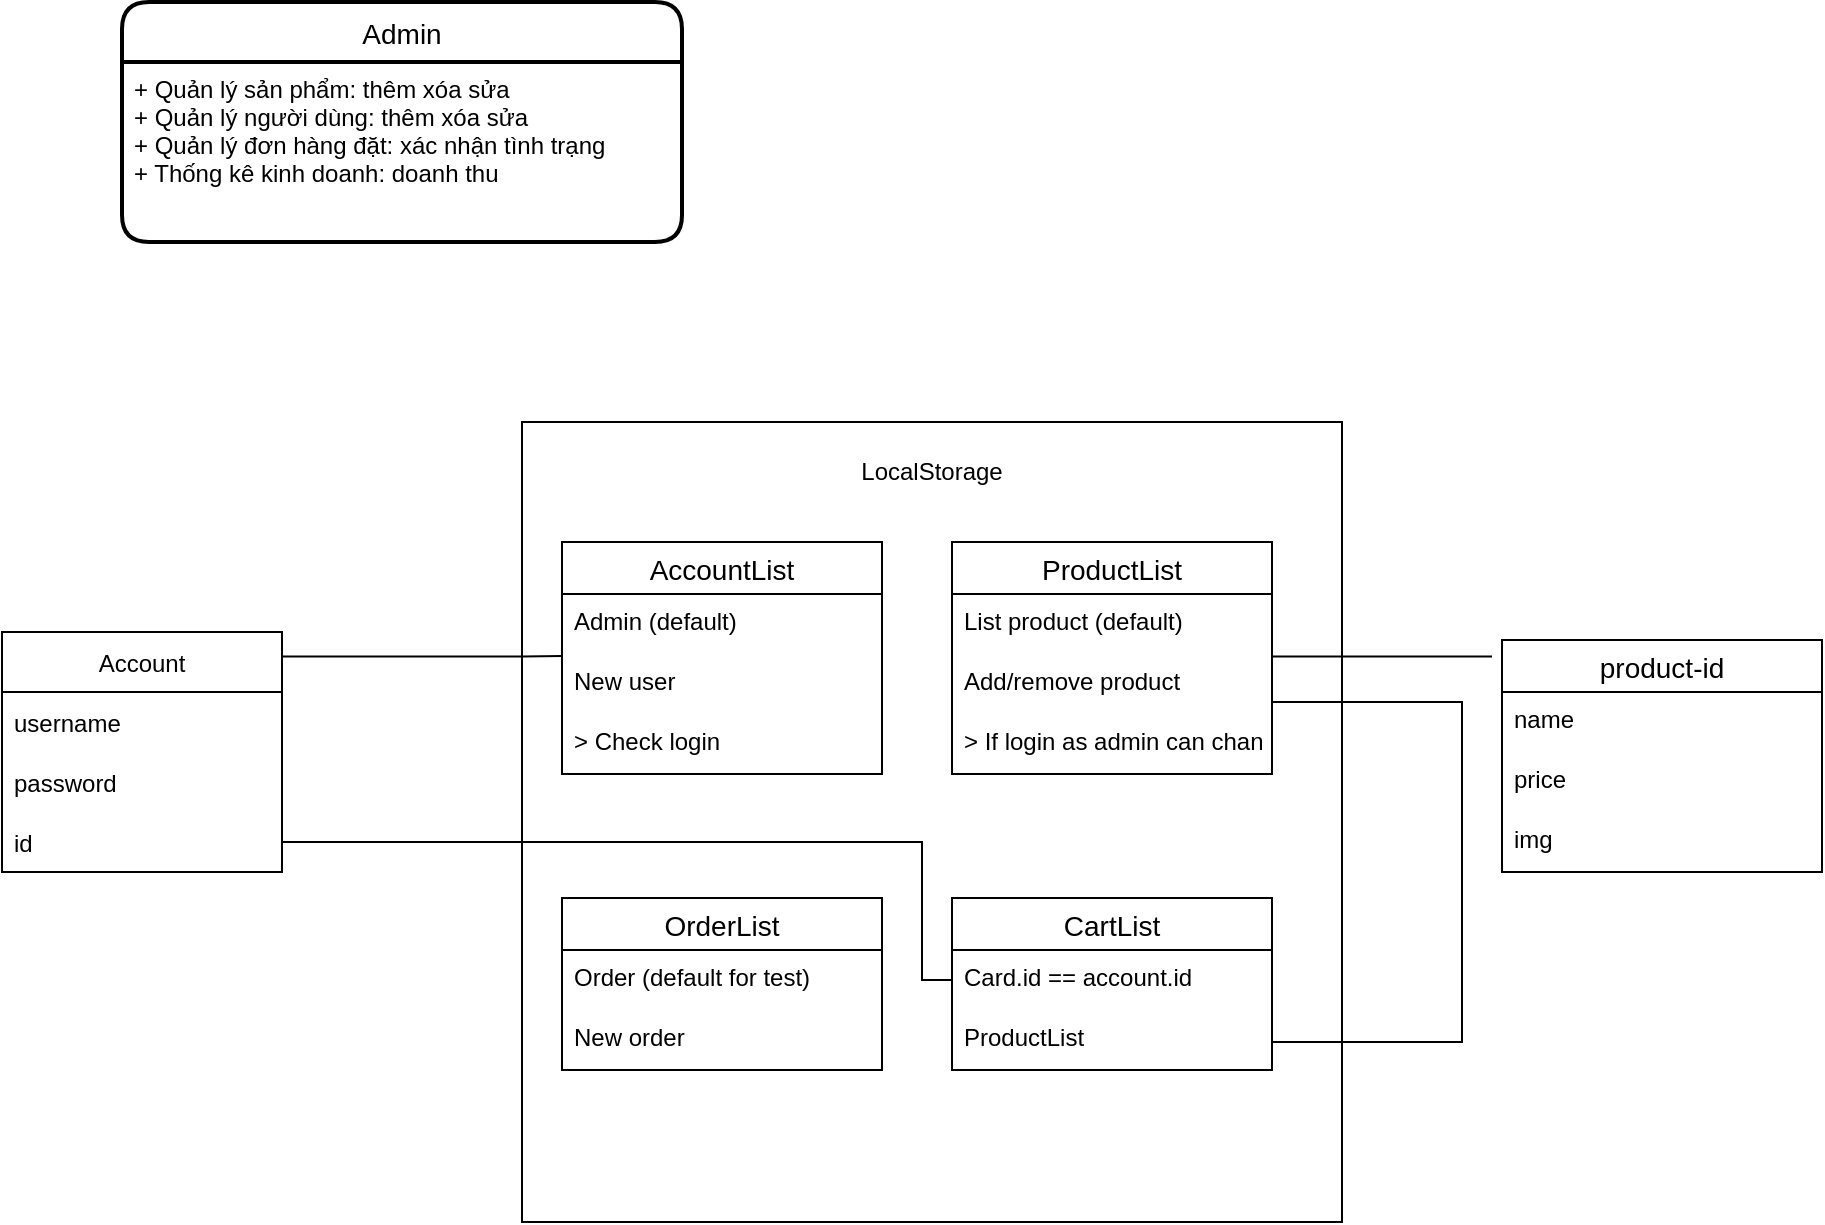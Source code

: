 <mxfile version="15.5.0" type="github">
  <diagram id="A2gb6ovF-wNH_0Qie81E" name="Page-1">
    <mxGraphModel dx="2310" dy="781" grid="1" gridSize="10" guides="1" tooltips="1" connect="1" arrows="1" fold="1" page="1" pageScale="1" pageWidth="827" pageHeight="1169" math="0" shadow="0">
      <root>
        <mxCell id="0" />
        <mxCell id="1" parent="0" />
        <mxCell id="3Y7rejbO8p2I4icDClnW-1" value="" style="rounded=0;whiteSpace=wrap;html=1;" parent="1" vertex="1">
          <mxGeometry x="90" y="230" width="410" height="400" as="geometry" />
        </mxCell>
        <mxCell id="3Y7rejbO8p2I4icDClnW-2" value="LocalStorage" style="text;html=1;strokeColor=none;fillColor=none;align=center;verticalAlign=middle;whiteSpace=wrap;rounded=0;" parent="1" vertex="1">
          <mxGeometry x="265" y="240" width="60" height="30" as="geometry" />
        </mxCell>
        <mxCell id="4B0oqPqM5RAnGnxoc8f9-5" value="AccountList" style="swimlane;fontStyle=0;childLayout=stackLayout;horizontal=1;startSize=26;horizontalStack=0;resizeParent=1;resizeParentMax=0;resizeLast=0;collapsible=1;marginBottom=0;align=center;fontSize=14;" vertex="1" parent="1">
          <mxGeometry x="110" y="290" width="160" height="116" as="geometry" />
        </mxCell>
        <mxCell id="4B0oqPqM5RAnGnxoc8f9-6" value="Admin (default)" style="text;strokeColor=none;fillColor=none;spacingLeft=4;spacingRight=4;overflow=hidden;rotatable=0;points=[[0,0.5],[1,0.5]];portConstraint=eastwest;fontSize=12;" vertex="1" parent="4B0oqPqM5RAnGnxoc8f9-5">
          <mxGeometry y="26" width="160" height="30" as="geometry" />
        </mxCell>
        <mxCell id="4B0oqPqM5RAnGnxoc8f9-7" value="New user" style="text;strokeColor=none;fillColor=none;spacingLeft=4;spacingRight=4;overflow=hidden;rotatable=0;points=[[0,0.5],[1,0.5]];portConstraint=eastwest;fontSize=12;" vertex="1" parent="4B0oqPqM5RAnGnxoc8f9-5">
          <mxGeometry y="56" width="160" height="30" as="geometry" />
        </mxCell>
        <mxCell id="4B0oqPqM5RAnGnxoc8f9-8" value="&gt; Check login" style="text;strokeColor=none;fillColor=none;spacingLeft=4;spacingRight=4;overflow=hidden;rotatable=0;points=[[0,0.5],[1,0.5]];portConstraint=eastwest;fontSize=12;" vertex="1" parent="4B0oqPqM5RAnGnxoc8f9-5">
          <mxGeometry y="86" width="160" height="30" as="geometry" />
        </mxCell>
        <mxCell id="4B0oqPqM5RAnGnxoc8f9-13" value="Account" style="swimlane;fontStyle=0;childLayout=stackLayout;horizontal=1;startSize=30;horizontalStack=0;resizeParent=1;resizeParentMax=0;resizeLast=0;collapsible=1;marginBottom=0;" vertex="1" parent="1">
          <mxGeometry x="-170" y="335" width="140" height="120" as="geometry" />
        </mxCell>
        <mxCell id="4B0oqPqM5RAnGnxoc8f9-14" value="username" style="text;strokeColor=none;fillColor=none;align=left;verticalAlign=middle;spacingLeft=4;spacingRight=4;overflow=hidden;points=[[0,0.5],[1,0.5]];portConstraint=eastwest;rotatable=0;" vertex="1" parent="4B0oqPqM5RAnGnxoc8f9-13">
          <mxGeometry y="30" width="140" height="30" as="geometry" />
        </mxCell>
        <mxCell id="4B0oqPqM5RAnGnxoc8f9-15" value="password" style="text;strokeColor=none;fillColor=none;align=left;verticalAlign=middle;spacingLeft=4;spacingRight=4;overflow=hidden;points=[[0,0.5],[1,0.5]];portConstraint=eastwest;rotatable=0;" vertex="1" parent="4B0oqPqM5RAnGnxoc8f9-13">
          <mxGeometry y="60" width="140" height="30" as="geometry" />
        </mxCell>
        <mxCell id="4B0oqPqM5RAnGnxoc8f9-16" value="id" style="text;strokeColor=none;fillColor=none;align=left;verticalAlign=middle;spacingLeft=4;spacingRight=4;overflow=hidden;points=[[0,0.5],[1,0.5]];portConstraint=eastwest;rotatable=0;" vertex="1" parent="4B0oqPqM5RAnGnxoc8f9-13">
          <mxGeometry y="90" width="140" height="30" as="geometry" />
        </mxCell>
        <mxCell id="4B0oqPqM5RAnGnxoc8f9-17" value="" style="endArrow=none;html=1;rounded=0;edgeStyle=orthogonalEdgeStyle;" edge="1" parent="1">
          <mxGeometry relative="1" as="geometry">
            <mxPoint x="-30" y="347.29" as="sourcePoint" />
            <mxPoint x="110" y="347" as="targetPoint" />
            <Array as="points">
              <mxPoint x="90" y="347.29" />
              <mxPoint x="90" y="347.29" />
            </Array>
          </mxGeometry>
        </mxCell>
        <mxCell id="4B0oqPqM5RAnGnxoc8f9-23" value="ProductList" style="swimlane;fontStyle=0;childLayout=stackLayout;horizontal=1;startSize=26;horizontalStack=0;resizeParent=1;resizeParentMax=0;resizeLast=0;collapsible=1;marginBottom=0;align=center;fontSize=14;" vertex="1" parent="1">
          <mxGeometry x="305" y="290" width="160" height="116" as="geometry" />
        </mxCell>
        <mxCell id="4B0oqPqM5RAnGnxoc8f9-24" value="List product (default)" style="text;strokeColor=none;fillColor=none;spacingLeft=4;spacingRight=4;overflow=hidden;rotatable=0;points=[[0,0.5],[1,0.5]];portConstraint=eastwest;fontSize=12;" vertex="1" parent="4B0oqPqM5RAnGnxoc8f9-23">
          <mxGeometry y="26" width="160" height="30" as="geometry" />
        </mxCell>
        <mxCell id="4B0oqPqM5RAnGnxoc8f9-25" value="Add/remove product" style="text;strokeColor=none;fillColor=none;spacingLeft=4;spacingRight=4;overflow=hidden;rotatable=0;points=[[0,0.5],[1,0.5]];portConstraint=eastwest;fontSize=12;" vertex="1" parent="4B0oqPqM5RAnGnxoc8f9-23">
          <mxGeometry y="56" width="160" height="30" as="geometry" />
        </mxCell>
        <mxCell id="4B0oqPqM5RAnGnxoc8f9-26" value="&gt; If login as admin can change" style="text;strokeColor=none;fillColor=none;spacingLeft=4;spacingRight=4;overflow=hidden;rotatable=0;points=[[0,0.5],[1,0.5]];portConstraint=eastwest;fontSize=12;" vertex="1" parent="4B0oqPqM5RAnGnxoc8f9-23">
          <mxGeometry y="86" width="160" height="30" as="geometry" />
        </mxCell>
        <mxCell id="4B0oqPqM5RAnGnxoc8f9-29" value="product-id" style="swimlane;fontStyle=0;childLayout=stackLayout;horizontal=1;startSize=26;horizontalStack=0;resizeParent=1;resizeParentMax=0;resizeLast=0;collapsible=1;marginBottom=0;align=center;fontSize=14;" vertex="1" parent="1">
          <mxGeometry x="580" y="339" width="160" height="116" as="geometry" />
        </mxCell>
        <mxCell id="4B0oqPqM5RAnGnxoc8f9-30" value="name" style="text;strokeColor=none;fillColor=none;spacingLeft=4;spacingRight=4;overflow=hidden;rotatable=0;points=[[0,0.5],[1,0.5]];portConstraint=eastwest;fontSize=12;" vertex="1" parent="4B0oqPqM5RAnGnxoc8f9-29">
          <mxGeometry y="26" width="160" height="30" as="geometry" />
        </mxCell>
        <mxCell id="4B0oqPqM5RAnGnxoc8f9-31" value="price" style="text;strokeColor=none;fillColor=none;spacingLeft=4;spacingRight=4;overflow=hidden;rotatable=0;points=[[0,0.5],[1,0.5]];portConstraint=eastwest;fontSize=12;" vertex="1" parent="4B0oqPqM5RAnGnxoc8f9-29">
          <mxGeometry y="56" width="160" height="30" as="geometry" />
        </mxCell>
        <mxCell id="4B0oqPqM5RAnGnxoc8f9-32" value="img" style="text;strokeColor=none;fillColor=none;spacingLeft=4;spacingRight=4;overflow=hidden;rotatable=0;points=[[0,0.5],[1,0.5]];portConstraint=eastwest;fontSize=12;" vertex="1" parent="4B0oqPqM5RAnGnxoc8f9-29">
          <mxGeometry y="86" width="160" height="30" as="geometry" />
        </mxCell>
        <mxCell id="4B0oqPqM5RAnGnxoc8f9-37" value="" style="endArrow=none;html=1;rounded=0;edgeStyle=orthogonalEdgeStyle;" edge="1" parent="1">
          <mxGeometry relative="1" as="geometry">
            <mxPoint x="465" y="347.29" as="sourcePoint" />
            <mxPoint x="575" y="347.29" as="targetPoint" />
          </mxGeometry>
        </mxCell>
        <mxCell id="4B0oqPqM5RAnGnxoc8f9-39" value="Admin" style="swimlane;childLayout=stackLayout;horizontal=1;startSize=30;horizontalStack=0;rounded=1;fontSize=14;fontStyle=0;strokeWidth=2;resizeParent=0;resizeLast=1;shadow=0;dashed=0;align=center;" vertex="1" parent="1">
          <mxGeometry x="-110" y="20" width="280" height="120" as="geometry" />
        </mxCell>
        <mxCell id="4B0oqPqM5RAnGnxoc8f9-40" value="+ Quản lý sản phẩm: thêm xóa sửa&#xa;+ Quản lý người dùng: thêm xóa sửa&#xa;+ Quản lý đơn hàng đặt: xác nhận tình trạng&#xa;+ Thống kê kinh doanh: doanh thu" style="align=left;strokeColor=none;fillColor=none;spacingLeft=4;fontSize=12;verticalAlign=top;resizable=0;rotatable=0;part=1;" vertex="1" parent="4B0oqPqM5RAnGnxoc8f9-39">
          <mxGeometry y="30" width="280" height="90" as="geometry" />
        </mxCell>
        <mxCell id="4B0oqPqM5RAnGnxoc8f9-45" value="CartList" style="swimlane;fontStyle=0;childLayout=stackLayout;horizontal=1;startSize=26;horizontalStack=0;resizeParent=1;resizeParentMax=0;resizeLast=0;collapsible=1;marginBottom=0;align=center;fontSize=14;" vertex="1" parent="1">
          <mxGeometry x="305" y="468" width="160" height="86" as="geometry" />
        </mxCell>
        <mxCell id="4B0oqPqM5RAnGnxoc8f9-46" value="Card.id == account.id" style="text;strokeColor=none;fillColor=none;spacingLeft=4;spacingRight=4;overflow=hidden;rotatable=0;points=[[0,0.5],[1,0.5]];portConstraint=eastwest;fontSize=12;" vertex="1" parent="4B0oqPqM5RAnGnxoc8f9-45">
          <mxGeometry y="26" width="160" height="30" as="geometry" />
        </mxCell>
        <mxCell id="4B0oqPqM5RAnGnxoc8f9-47" value="ProductList" style="text;strokeColor=none;fillColor=none;spacingLeft=4;spacingRight=4;overflow=hidden;rotatable=0;points=[[0,0.5],[1,0.5]];portConstraint=eastwest;fontSize=12;" vertex="1" parent="4B0oqPqM5RAnGnxoc8f9-45">
          <mxGeometry y="56" width="160" height="30" as="geometry" />
        </mxCell>
        <mxCell id="4B0oqPqM5RAnGnxoc8f9-58" value="" style="endArrow=none;html=1;rounded=0;edgeStyle=orthogonalEdgeStyle;entryX=1;entryY=0.5;entryDx=0;entryDy=0;" edge="1" parent="1" target="4B0oqPqM5RAnGnxoc8f9-47">
          <mxGeometry relative="1" as="geometry">
            <mxPoint x="465" y="370" as="sourcePoint" />
            <mxPoint x="540" y="540" as="targetPoint" />
            <Array as="points">
              <mxPoint x="560" y="370" />
              <mxPoint x="560" y="540" />
              <mxPoint x="465" y="540" />
            </Array>
          </mxGeometry>
        </mxCell>
        <mxCell id="4B0oqPqM5RAnGnxoc8f9-59" value="" style="endArrow=none;html=1;rounded=0;edgeStyle=orthogonalEdgeStyle;entryX=0;entryY=0.5;entryDx=0;entryDy=0;" edge="1" parent="1" target="4B0oqPqM5RAnGnxoc8f9-46">
          <mxGeometry relative="1" as="geometry">
            <mxPoint x="-30" y="440" as="sourcePoint" />
            <mxPoint x="130" y="440" as="targetPoint" />
            <Array as="points">
              <mxPoint x="290" y="440" />
              <mxPoint x="290" y="509" />
            </Array>
          </mxGeometry>
        </mxCell>
        <mxCell id="4B0oqPqM5RAnGnxoc8f9-60" value="OrderList" style="swimlane;fontStyle=0;childLayout=stackLayout;horizontal=1;startSize=26;horizontalStack=0;resizeParent=1;resizeParentMax=0;resizeLast=0;collapsible=1;marginBottom=0;align=center;fontSize=14;" vertex="1" parent="1">
          <mxGeometry x="110" y="468" width="160" height="86" as="geometry" />
        </mxCell>
        <mxCell id="4B0oqPqM5RAnGnxoc8f9-61" value="Order (default for test)" style="text;strokeColor=none;fillColor=none;spacingLeft=4;spacingRight=4;overflow=hidden;rotatable=0;points=[[0,0.5],[1,0.5]];portConstraint=eastwest;fontSize=12;" vertex="1" parent="4B0oqPqM5RAnGnxoc8f9-60">
          <mxGeometry y="26" width="160" height="30" as="geometry" />
        </mxCell>
        <mxCell id="4B0oqPqM5RAnGnxoc8f9-62" value="New order" style="text;strokeColor=none;fillColor=none;spacingLeft=4;spacingRight=4;overflow=hidden;rotatable=0;points=[[0,0.5],[1,0.5]];portConstraint=eastwest;fontSize=12;" vertex="1" parent="4B0oqPqM5RAnGnxoc8f9-60">
          <mxGeometry y="56" width="160" height="30" as="geometry" />
        </mxCell>
      </root>
    </mxGraphModel>
  </diagram>
</mxfile>
